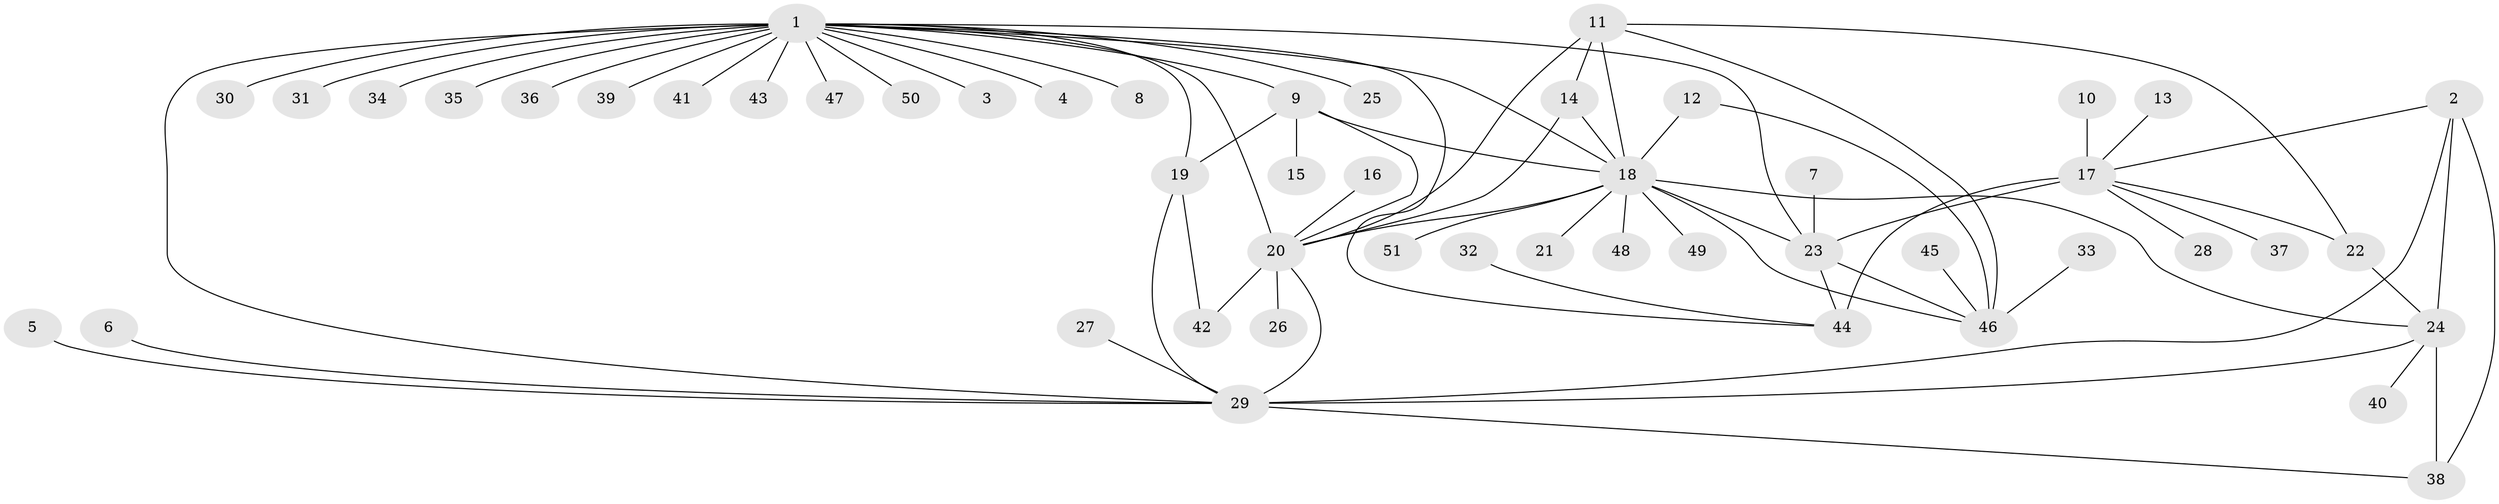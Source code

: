// original degree distribution, {7: 0.049019607843137254, 5: 0.049019607843137254, 11: 0.0392156862745098, 4: 0.058823529411764705, 12: 0.00980392156862745, 8: 0.0196078431372549, 6: 0.0392156862745098, 10: 0.00980392156862745, 9: 0.00980392156862745, 3: 0.029411764705882353, 1: 0.5098039215686274, 2: 0.17647058823529413}
// Generated by graph-tools (version 1.1) at 2025/50/03/09/25 03:50:28]
// undirected, 51 vertices, 73 edges
graph export_dot {
graph [start="1"]
  node [color=gray90,style=filled];
  1;
  2;
  3;
  4;
  5;
  6;
  7;
  8;
  9;
  10;
  11;
  12;
  13;
  14;
  15;
  16;
  17;
  18;
  19;
  20;
  21;
  22;
  23;
  24;
  25;
  26;
  27;
  28;
  29;
  30;
  31;
  32;
  33;
  34;
  35;
  36;
  37;
  38;
  39;
  40;
  41;
  42;
  43;
  44;
  45;
  46;
  47;
  48;
  49;
  50;
  51;
  1 -- 3 [weight=1.0];
  1 -- 4 [weight=1.0];
  1 -- 8 [weight=1.0];
  1 -- 9 [weight=1.0];
  1 -- 18 [weight=1.0];
  1 -- 19 [weight=1.0];
  1 -- 20 [weight=1.0];
  1 -- 23 [weight=1.0];
  1 -- 25 [weight=1.0];
  1 -- 29 [weight=1.0];
  1 -- 30 [weight=4.0];
  1 -- 31 [weight=1.0];
  1 -- 34 [weight=1.0];
  1 -- 35 [weight=1.0];
  1 -- 36 [weight=1.0];
  1 -- 39 [weight=1.0];
  1 -- 41 [weight=1.0];
  1 -- 43 [weight=1.0];
  1 -- 44 [weight=1.0];
  1 -- 47 [weight=1.0];
  1 -- 50 [weight=1.0];
  2 -- 17 [weight=1.0];
  2 -- 24 [weight=2.0];
  2 -- 29 [weight=1.0];
  2 -- 38 [weight=1.0];
  5 -- 29 [weight=1.0];
  6 -- 29 [weight=1.0];
  7 -- 23 [weight=1.0];
  9 -- 15 [weight=1.0];
  9 -- 18 [weight=1.0];
  9 -- 19 [weight=1.0];
  9 -- 20 [weight=1.0];
  10 -- 17 [weight=1.0];
  11 -- 14 [weight=1.0];
  11 -- 18 [weight=1.0];
  11 -- 20 [weight=2.0];
  11 -- 22 [weight=1.0];
  11 -- 46 [weight=1.0];
  12 -- 18 [weight=3.0];
  12 -- 46 [weight=3.0];
  13 -- 17 [weight=1.0];
  14 -- 18 [weight=1.0];
  14 -- 20 [weight=2.0];
  16 -- 20 [weight=1.0];
  17 -- 22 [weight=1.0];
  17 -- 23 [weight=3.0];
  17 -- 28 [weight=1.0];
  17 -- 37 [weight=1.0];
  17 -- 44 [weight=3.0];
  18 -- 20 [weight=2.0];
  18 -- 21 [weight=1.0];
  18 -- 23 [weight=2.0];
  18 -- 24 [weight=1.0];
  18 -- 46 [weight=1.0];
  18 -- 48 [weight=1.0];
  18 -- 49 [weight=1.0];
  18 -- 51 [weight=1.0];
  19 -- 29 [weight=1.0];
  19 -- 42 [weight=1.0];
  20 -- 26 [weight=1.0];
  20 -- 29 [weight=1.0];
  20 -- 42 [weight=1.0];
  22 -- 24 [weight=1.0];
  23 -- 44 [weight=1.0];
  23 -- 46 [weight=1.0];
  24 -- 29 [weight=2.0];
  24 -- 38 [weight=2.0];
  24 -- 40 [weight=1.0];
  27 -- 29 [weight=1.0];
  29 -- 38 [weight=1.0];
  32 -- 44 [weight=1.0];
  33 -- 46 [weight=1.0];
  45 -- 46 [weight=1.0];
}
